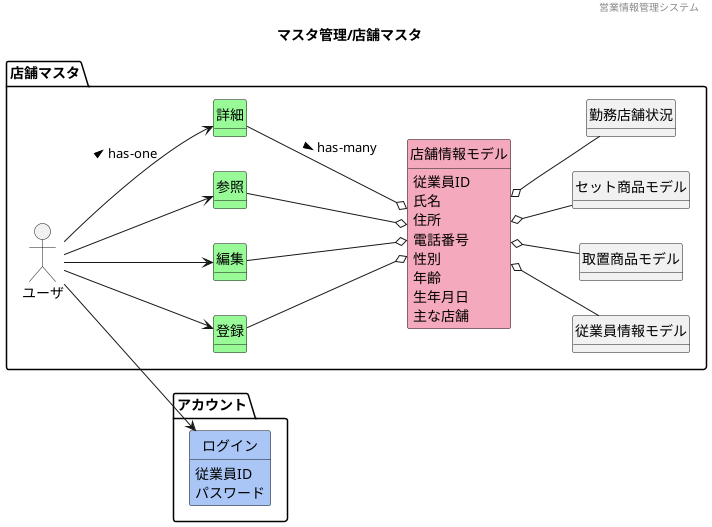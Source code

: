 @startuml images/マスタ管理/店舗マスタ
' ヘッダー
header 営業情報管理システム
' タイトル
title マスタ管理/店舗マスタ
' 
hide circle
' 
hide method
' hide members
left to right direction

package "アカウント"{
    class "ログイン" #A9C6F6
}

package "店舗マスタ"{
    mix_actor "ユーザ"
    class "登録" #98fb98
    class "編集" #98fb98
    class "参照" #98fb98
    class "詳細" #98fb98
    class "店舗情報モデル" #F5A9BC
    class "従業員情報モデル"
    class "取置商品モデル"
    class "セット商品モデル"
    ' class "" #F5A9BC
    ' class "" #F5A9BC
    

    ユーザ --> 参照
    ユーザ --> 登録
    ユーザ --> 編集
    ユーザ --> 詳細 : > has-one
    ユーザ --> ログイン
    参照 --o 店舗情報モデル
    登録 --o 店舗情報モデル
    編集 --o 店舗情報モデル
    詳細 --o 店舗情報モデル : > has-many
    店舗情報モデル o-- 勤務店舗状況
    店舗情報モデル o-- 従業員情報モデル
    店舗情報モデル o-- 取置商品モデル
    店舗情報モデル o-- セット商品モデル

    店舗情報モデル : 従業員ID
    店舗情報モデル : 氏名
    店舗情報モデル : 住所
    店舗情報モデル : 電話番号
    店舗情報モデル : 性別
    店舗情報モデル : 年齢
    店舗情報モデル : 生年月日
    店舗情報モデル : 主な店舗
    ' 勤務店舗状況 : 店舗名
    ' 勤務店舗状況 : 従業員数
    ' 勤務店舗状況 : 責任者
    ' 店舗情報モデル : 店舗名
    ' 店舗情報モデル : 住所
    ' 店舗情報モデル : 連絡先
    ' 店舗情報モデル : 店長
    ' 店舗情報モデル : 主な従業員
    ' セット商品モデル : セット商品ID
    ' セット商品モデル : セット名
    ' セット商品モデル : 商品コード
    ' セット商品モデル : 型番
    ' セット商品モデル : 店舗ID[FK]
    ' セット商品モデル : 商品数
    ' セット商品モデル : 作成日時
    ' セット商品モデル : 最終更新日時
    ' 取置商品モデル : 取置予約ID
    ' 取置商品モデル : 商品コード[FK]
    ' 取置商品モデル : 型番
    ' 取置商品モデル : 店舗ID[FK]
    ' 取置商品モデル : 予約者氏名
    ' 取置商品モデル : 連絡先
    ' 取置商品モデル : 予約日時
    ' 取置商品モデル : 最終更新日時
    ' 従業員情報モデル : 従業員ID
    ' 従業員情報モデル : 雇用形態
    ' 従業員情報モデル : 店舗ID[FK]
    ' 従業員情報モデル : 氏名
    ' 従業員情報モデル : 氏名(カナ)
    ' 従業員情報モデル : 電話番号
    ' 従業員情報モデル : 性別
    ' 従業員情報モデル : 生年月日
    ' 従業員情報モデル : 年齢
    ' 従業員情報モデル : パスワード
    ' 従業員情報モデル : 無効フラグ
    ' 従業員情報モデル : 作成日時
    ' 従業員情報モデル : 最終更新日時
    ログイン : 従業員ID
    ログイン : パスワード
}


@enduml